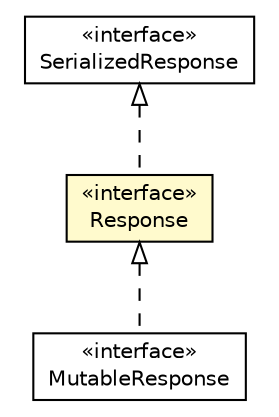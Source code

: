 #!/usr/local/bin/dot
#
# Class diagram 
# Generated by UMLGraph version R5_6-24-gf6e263 (http://www.umlgraph.org/)
#

digraph G {
	edge [fontname="Helvetica",fontsize=10,labelfontname="Helvetica",labelfontsize=10];
	node [fontname="Helvetica",fontsize=10,shape=plaintext];
	nodesep=0.25;
	ranksep=0.5;
	// io.reinert.requestor.core.SerializedResponse
	c61575 [label=<<table title="io.reinert.requestor.core.SerializedResponse" border="0" cellborder="1" cellspacing="0" cellpadding="2" port="p" href="./SerializedResponse.html">
		<tr><td><table border="0" cellspacing="0" cellpadding="1">
<tr><td align="center" balign="center"> &#171;interface&#187; </td></tr>
<tr><td align="center" balign="center"> SerializedResponse </td></tr>
		</table></td></tr>
		</table>>, URL="./SerializedResponse.html", fontname="Helvetica", fontcolor="black", fontsize=10.0];
	// io.reinert.requestor.core.Response
	c61620 [label=<<table title="io.reinert.requestor.core.Response" border="0" cellborder="1" cellspacing="0" cellpadding="2" port="p" bgcolor="lemonChiffon" href="./Response.html">
		<tr><td><table border="0" cellspacing="0" cellpadding="1">
<tr><td align="center" balign="center"> &#171;interface&#187; </td></tr>
<tr><td align="center" balign="center"> Response </td></tr>
		</table></td></tr>
		</table>>, URL="./Response.html", fontname="Helvetica", fontcolor="black", fontsize=10.0];
	// io.reinert.requestor.core.MutableResponse
	c61630 [label=<<table title="io.reinert.requestor.core.MutableResponse" border="0" cellborder="1" cellspacing="0" cellpadding="2" port="p" href="./MutableResponse.html">
		<tr><td><table border="0" cellspacing="0" cellpadding="1">
<tr><td align="center" balign="center"> &#171;interface&#187; </td></tr>
<tr><td align="center" balign="center"> MutableResponse </td></tr>
		</table></td></tr>
		</table>>, URL="./MutableResponse.html", fontname="Helvetica", fontcolor="black", fontsize=10.0];
	//io.reinert.requestor.core.Response implements io.reinert.requestor.core.SerializedResponse
	c61575:p -> c61620:p [dir=back,arrowtail=empty,style=dashed];
	//io.reinert.requestor.core.MutableResponse implements io.reinert.requestor.core.Response
	c61620:p -> c61630:p [dir=back,arrowtail=empty,style=dashed];
}

